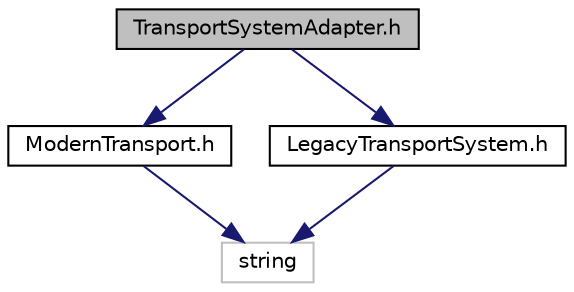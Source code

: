digraph "TransportSystemAdapter.h"
{
 // LATEX_PDF_SIZE
  edge [fontname="Helvetica",fontsize="10",labelfontname="Helvetica",labelfontsize="10"];
  node [fontname="Helvetica",fontsize="10",shape=record];
  Node1 [label="TransportSystemAdapter.h",height=0.2,width=0.4,color="black", fillcolor="grey75", style="filled", fontcolor="black",tooltip="Adapter class to make legacy transport system work with modern interface."];
  Node1 -> Node2 [color="midnightblue",fontsize="10",style="solid",fontname="Helvetica"];
  Node2 [label="ModernTransport.h",height=0.2,width=0.4,color="black", fillcolor="white", style="filled",URL="$ModernTransport_8h.html",tooltip=" "];
  Node2 -> Node3 [color="midnightblue",fontsize="10",style="solid",fontname="Helvetica"];
  Node3 [label="string",height=0.2,width=0.4,color="grey75", fillcolor="white", style="filled",tooltip=" "];
  Node1 -> Node4 [color="midnightblue",fontsize="10",style="solid",fontname="Helvetica"];
  Node4 [label="LegacyTransportSystem.h",height=0.2,width=0.4,color="black", fillcolor="white", style="filled",URL="$LegacyTransportSystem_8h.html",tooltip=" "];
  Node4 -> Node3 [color="midnightblue",fontsize="10",style="solid",fontname="Helvetica"];
}
